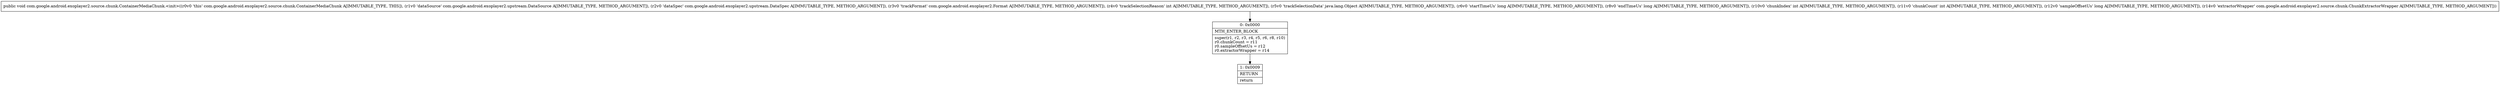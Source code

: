 digraph "CFG forcom.google.android.exoplayer2.source.chunk.ContainerMediaChunk.\<init\>(Lcom\/google\/android\/exoplayer2\/upstream\/DataSource;Lcom\/google\/android\/exoplayer2\/upstream\/DataSpec;Lcom\/google\/android\/exoplayer2\/Format;ILjava\/lang\/Object;JJIIJLcom\/google\/android\/exoplayer2\/source\/chunk\/ChunkExtractorWrapper;)V" {
Node_0 [shape=record,label="{0\:\ 0x0000|MTH_ENTER_BLOCK\l|super(r1, r2, r3, r4, r5, r6, r8, r10)\lr0.chunkCount = r11\lr0.sampleOffsetUs = r12\lr0.extractorWrapper = r14\l}"];
Node_1 [shape=record,label="{1\:\ 0x0009|RETURN\l|return\l}"];
MethodNode[shape=record,label="{public void com.google.android.exoplayer2.source.chunk.ContainerMediaChunk.\<init\>((r0v0 'this' com.google.android.exoplayer2.source.chunk.ContainerMediaChunk A[IMMUTABLE_TYPE, THIS]), (r1v0 'dataSource' com.google.android.exoplayer2.upstream.DataSource A[IMMUTABLE_TYPE, METHOD_ARGUMENT]), (r2v0 'dataSpec' com.google.android.exoplayer2.upstream.DataSpec A[IMMUTABLE_TYPE, METHOD_ARGUMENT]), (r3v0 'trackFormat' com.google.android.exoplayer2.Format A[IMMUTABLE_TYPE, METHOD_ARGUMENT]), (r4v0 'trackSelectionReason' int A[IMMUTABLE_TYPE, METHOD_ARGUMENT]), (r5v0 'trackSelectionData' java.lang.Object A[IMMUTABLE_TYPE, METHOD_ARGUMENT]), (r6v0 'startTimeUs' long A[IMMUTABLE_TYPE, METHOD_ARGUMENT]), (r8v0 'endTimeUs' long A[IMMUTABLE_TYPE, METHOD_ARGUMENT]), (r10v0 'chunkIndex' int A[IMMUTABLE_TYPE, METHOD_ARGUMENT]), (r11v0 'chunkCount' int A[IMMUTABLE_TYPE, METHOD_ARGUMENT]), (r12v0 'sampleOffsetUs' long A[IMMUTABLE_TYPE, METHOD_ARGUMENT]), (r14v0 'extractorWrapper' com.google.android.exoplayer2.source.chunk.ChunkExtractorWrapper A[IMMUTABLE_TYPE, METHOD_ARGUMENT])) }"];
MethodNode -> Node_0;
Node_0 -> Node_1;
}

